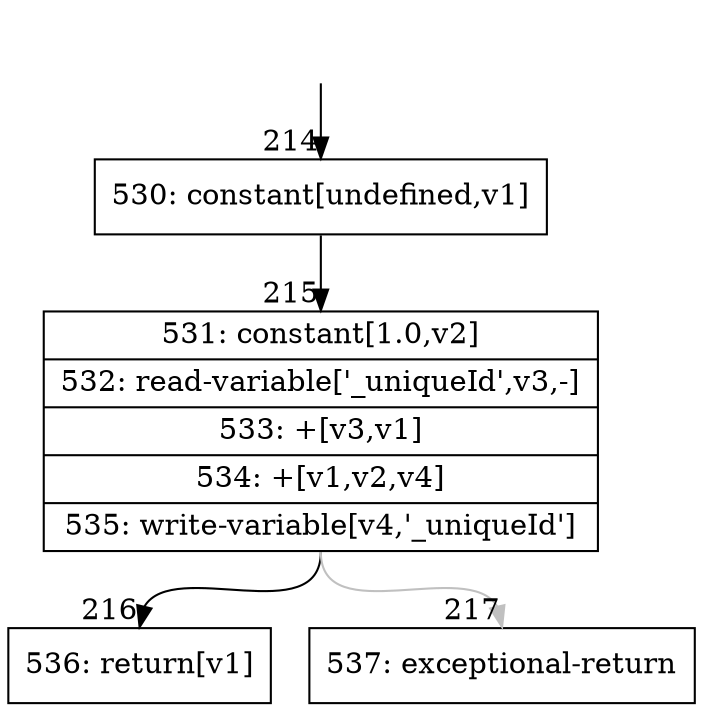 digraph {
rankdir="TD"
BB_entry24[shape=none,label=""];
BB_entry24 -> BB214 [tailport=s, headport=n, headlabel="    214"]
BB214 [shape=record label="{530: constant[undefined,v1]}" ] 
BB214 -> BB215 [tailport=s, headport=n, headlabel="      215"]
BB215 [shape=record label="{531: constant[1.0,v2]|532: read-variable['_uniqueId',v3,-]|533: +[v3,v1]|534: +[v1,v2,v4]|535: write-variable[v4,'_uniqueId']}" ] 
BB215 -> BB216 [tailport=s, headport=n, headlabel="      216"]
BB215 -> BB217 [tailport=s, headport=n, color=gray, headlabel="      217"]
BB216 [shape=record label="{536: return[v1]}" ] 
BB217 [shape=record label="{537: exceptional-return}" ] 
//#$~ 315
}
